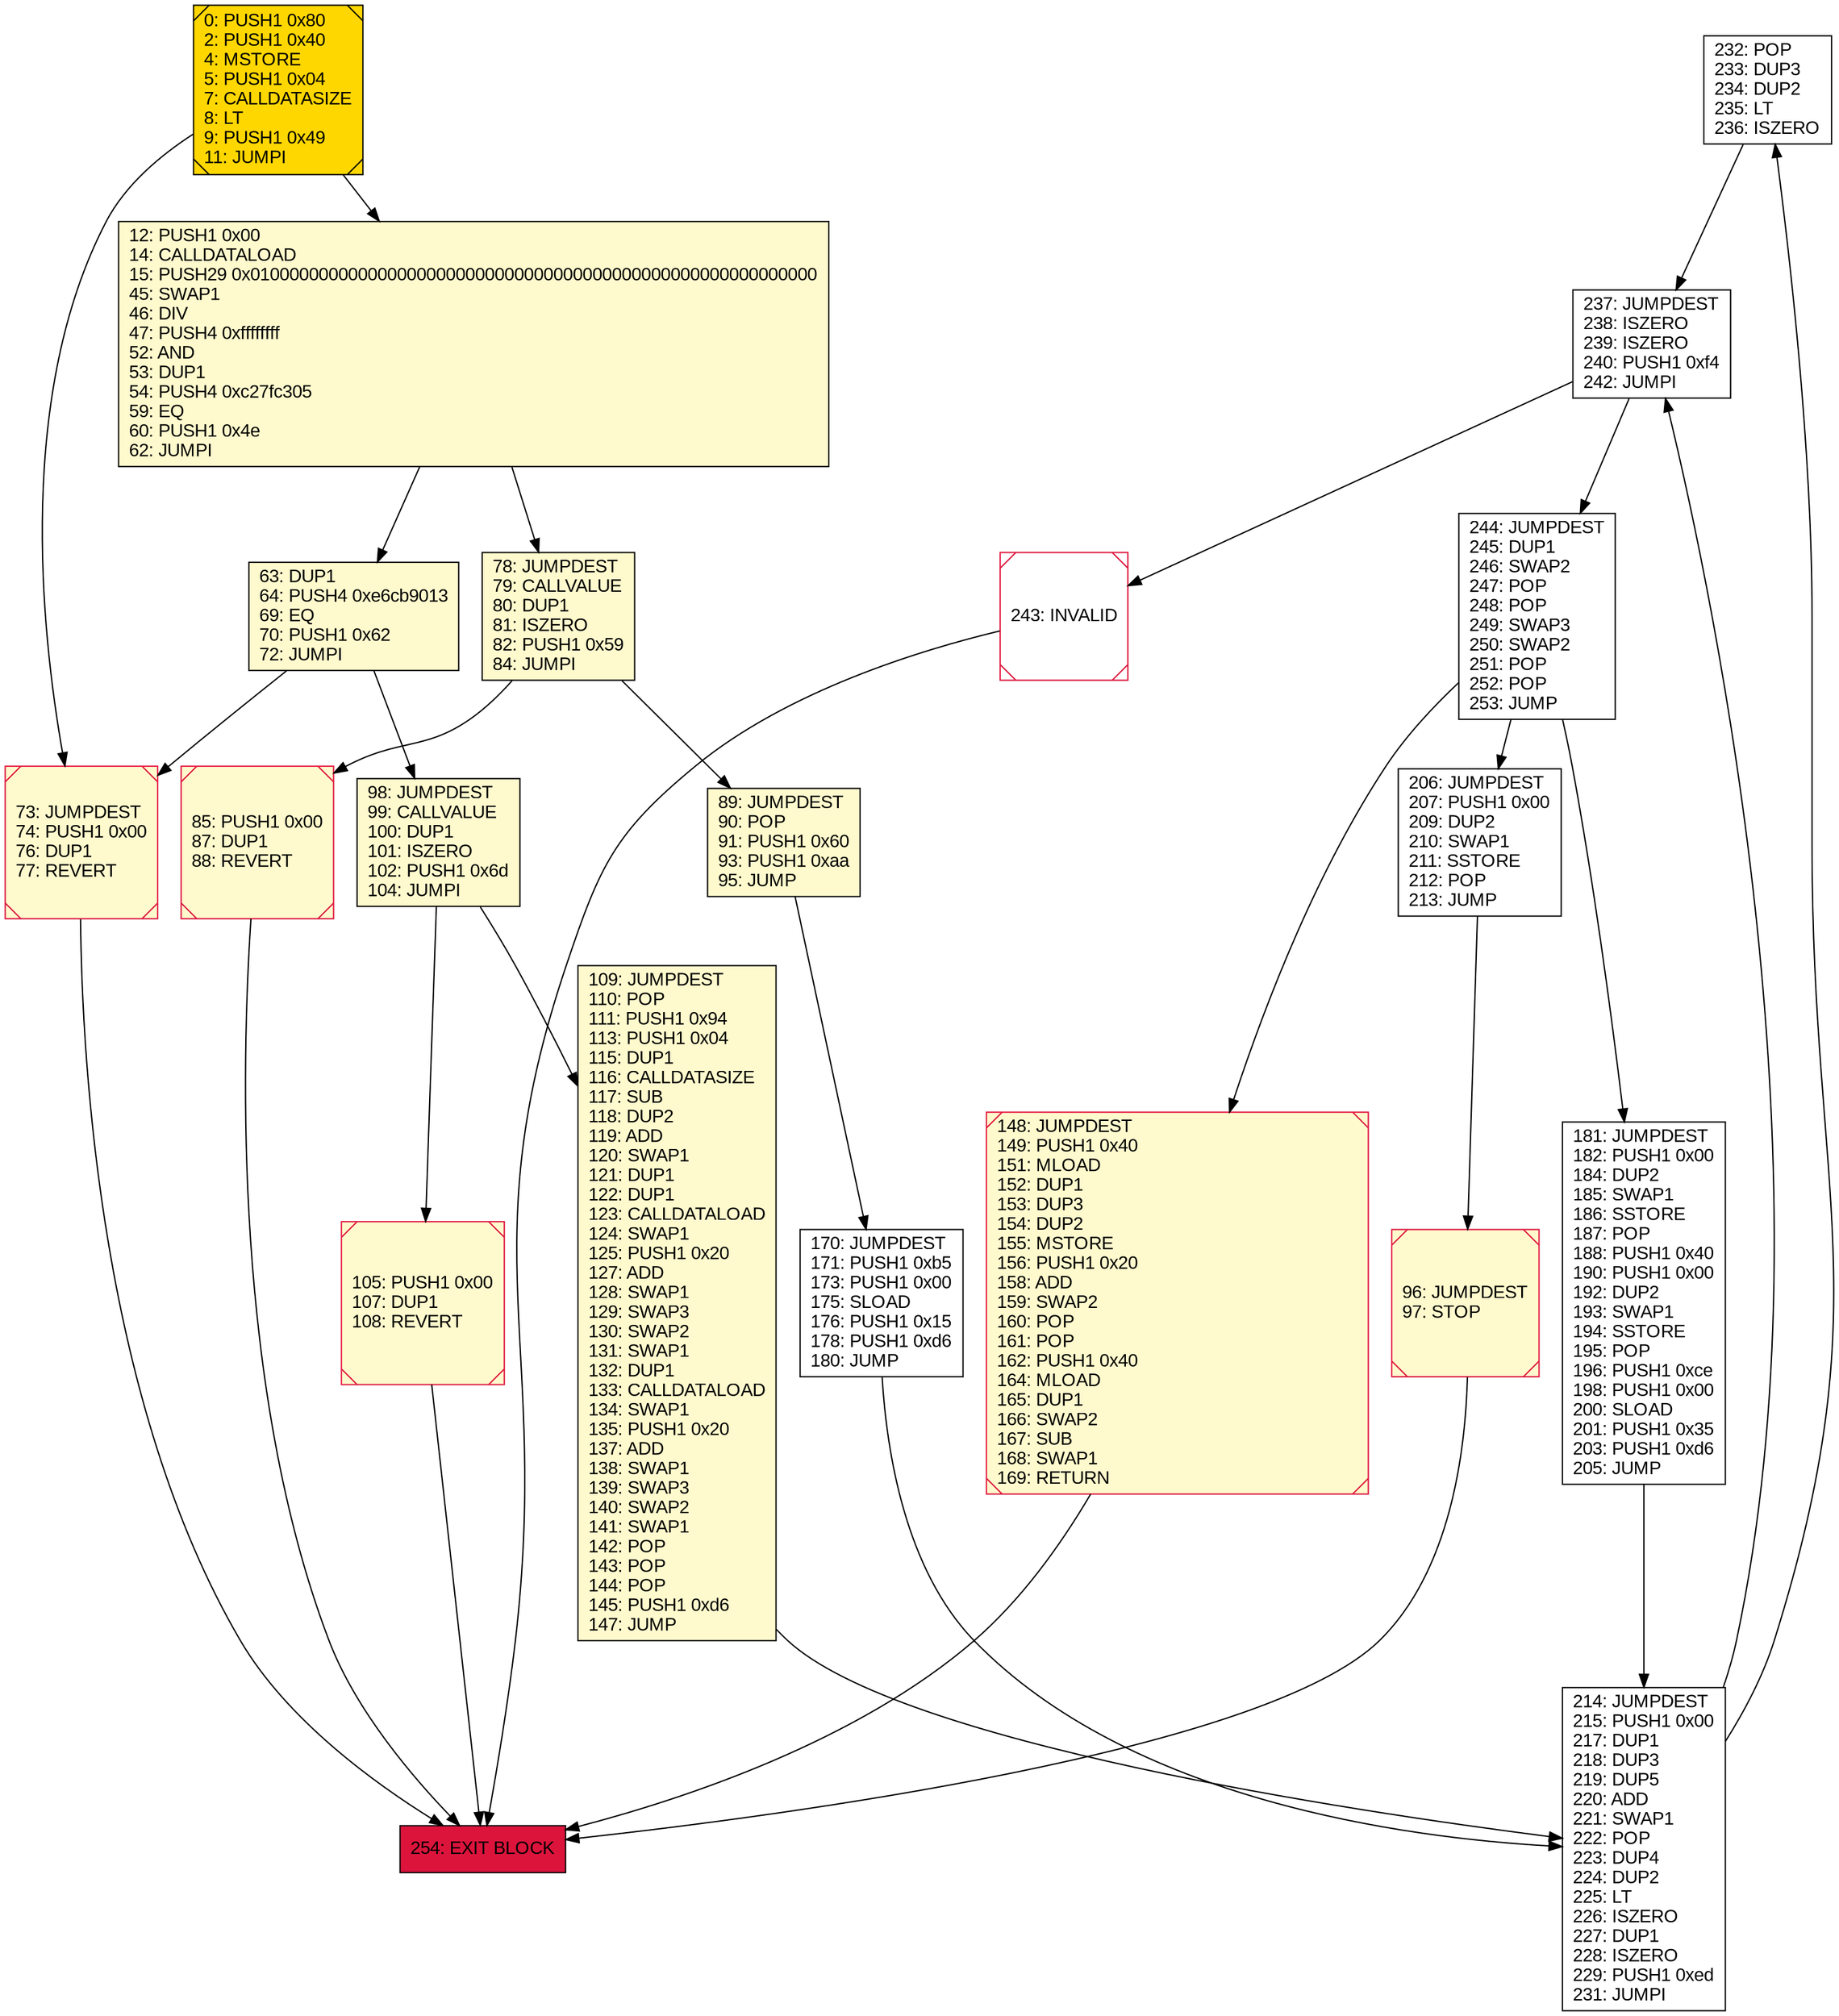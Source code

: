 digraph G {
bgcolor=transparent rankdir=UD;
node [shape=box style=filled color=black fillcolor=white fontname=arial fontcolor=black];
232 [label="232: POP\l233: DUP3\l234: DUP2\l235: LT\l236: ISZERO\l" ];
170 [label="170: JUMPDEST\l171: PUSH1 0xb5\l173: PUSH1 0x00\l175: SLOAD\l176: PUSH1 0x15\l178: PUSH1 0xd6\l180: JUMP\l" ];
0 [label="0: PUSH1 0x80\l2: PUSH1 0x40\l4: MSTORE\l5: PUSH1 0x04\l7: CALLDATASIZE\l8: LT\l9: PUSH1 0x49\l11: JUMPI\l" fillcolor=lemonchiffon shape=Msquare fillcolor=gold ];
181 [label="181: JUMPDEST\l182: PUSH1 0x00\l184: DUP2\l185: SWAP1\l186: SSTORE\l187: POP\l188: PUSH1 0x40\l190: PUSH1 0x00\l192: DUP2\l193: SWAP1\l194: SSTORE\l195: POP\l196: PUSH1 0xce\l198: PUSH1 0x00\l200: SLOAD\l201: PUSH1 0x35\l203: PUSH1 0xd6\l205: JUMP\l" ];
109 [label="109: JUMPDEST\l110: POP\l111: PUSH1 0x94\l113: PUSH1 0x04\l115: DUP1\l116: CALLDATASIZE\l117: SUB\l118: DUP2\l119: ADD\l120: SWAP1\l121: DUP1\l122: DUP1\l123: CALLDATALOAD\l124: SWAP1\l125: PUSH1 0x20\l127: ADD\l128: SWAP1\l129: SWAP3\l130: SWAP2\l131: SWAP1\l132: DUP1\l133: CALLDATALOAD\l134: SWAP1\l135: PUSH1 0x20\l137: ADD\l138: SWAP1\l139: SWAP3\l140: SWAP2\l141: SWAP1\l142: POP\l143: POP\l144: POP\l145: PUSH1 0xd6\l147: JUMP\l" fillcolor=lemonchiffon ];
148 [label="148: JUMPDEST\l149: PUSH1 0x40\l151: MLOAD\l152: DUP1\l153: DUP3\l154: DUP2\l155: MSTORE\l156: PUSH1 0x20\l158: ADD\l159: SWAP2\l160: POP\l161: POP\l162: PUSH1 0x40\l164: MLOAD\l165: DUP1\l166: SWAP2\l167: SUB\l168: SWAP1\l169: RETURN\l" fillcolor=lemonchiffon shape=Msquare color=crimson ];
105 [label="105: PUSH1 0x00\l107: DUP1\l108: REVERT\l" fillcolor=lemonchiffon shape=Msquare color=crimson ];
73 [label="73: JUMPDEST\l74: PUSH1 0x00\l76: DUP1\l77: REVERT\l" fillcolor=lemonchiffon shape=Msquare color=crimson ];
214 [label="214: JUMPDEST\l215: PUSH1 0x00\l217: DUP1\l218: DUP3\l219: DUP5\l220: ADD\l221: SWAP1\l222: POP\l223: DUP4\l224: DUP2\l225: LT\l226: ISZERO\l227: DUP1\l228: ISZERO\l229: PUSH1 0xed\l231: JUMPI\l" ];
243 [label="243: INVALID\l" shape=Msquare color=crimson ];
98 [label="98: JUMPDEST\l99: CALLVALUE\l100: DUP1\l101: ISZERO\l102: PUSH1 0x6d\l104: JUMPI\l" fillcolor=lemonchiffon ];
78 [label="78: JUMPDEST\l79: CALLVALUE\l80: DUP1\l81: ISZERO\l82: PUSH1 0x59\l84: JUMPI\l" fillcolor=lemonchiffon ];
85 [label="85: PUSH1 0x00\l87: DUP1\l88: REVERT\l" fillcolor=lemonchiffon shape=Msquare color=crimson ];
96 [label="96: JUMPDEST\l97: STOP\l" fillcolor=lemonchiffon shape=Msquare color=crimson ];
206 [label="206: JUMPDEST\l207: PUSH1 0x00\l209: DUP2\l210: SWAP1\l211: SSTORE\l212: POP\l213: JUMP\l" ];
12 [label="12: PUSH1 0x00\l14: CALLDATALOAD\l15: PUSH29 0x0100000000000000000000000000000000000000000000000000000000\l45: SWAP1\l46: DIV\l47: PUSH4 0xffffffff\l52: AND\l53: DUP1\l54: PUSH4 0xc27fc305\l59: EQ\l60: PUSH1 0x4e\l62: JUMPI\l" fillcolor=lemonchiffon ];
237 [label="237: JUMPDEST\l238: ISZERO\l239: ISZERO\l240: PUSH1 0xf4\l242: JUMPI\l" ];
244 [label="244: JUMPDEST\l245: DUP1\l246: SWAP2\l247: POP\l248: POP\l249: SWAP3\l250: SWAP2\l251: POP\l252: POP\l253: JUMP\l" ];
254 [label="254: EXIT BLOCK\l" fillcolor=crimson ];
89 [label="89: JUMPDEST\l90: POP\l91: PUSH1 0x60\l93: PUSH1 0xaa\l95: JUMP\l" fillcolor=lemonchiffon ];
63 [label="63: DUP1\l64: PUSH4 0xe6cb9013\l69: EQ\l70: PUSH1 0x62\l72: JUMPI\l" fillcolor=lemonchiffon ];
237 -> 244;
12 -> 63;
78 -> 85;
98 -> 105;
98 -> 109;
85 -> 254;
96 -> 254;
109 -> 214;
244 -> 206;
78 -> 89;
63 -> 98;
63 -> 73;
214 -> 237;
237 -> 243;
148 -> 254;
89 -> 170;
206 -> 96;
170 -> 214;
0 -> 73;
181 -> 214;
12 -> 78;
214 -> 232;
73 -> 254;
243 -> 254;
105 -> 254;
232 -> 237;
244 -> 181;
0 -> 12;
244 -> 148;
}
